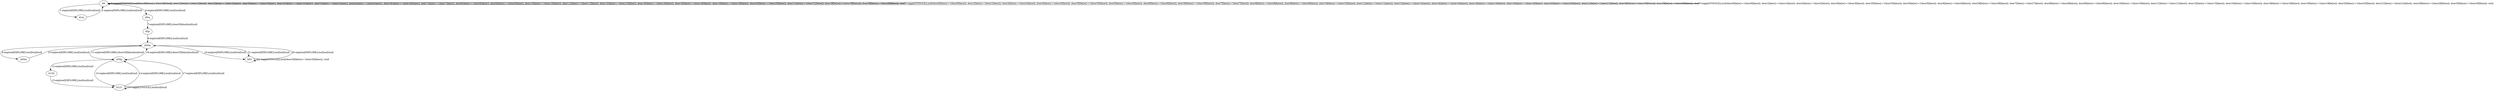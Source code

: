 # Total number of goals covered by this test: 4
# d35p --> b120
# b120 --> b121
# b121 --> d35p
# b121 --> b121

digraph g {
"b0" -> "d1m" [label = "1-explore[EXPLORE];/null/null/null"];
"d1m" -> "b0" [label = "2-explore[EXPLORE];/null/null/null"];
"b0" -> "b0" [label = "3-toggle[TOGGLE];/null/door0[false]:=!(door0[false]); door1[false]:=!(door1[false]); door2[false]:=!(door2[false]); door3[false]:=!(door3[false]); door35[false]:=!(door35[false]); door5[false]:=!(door5[false]); door6[false]:=!(door6[false]); door38[false]:=!(door38[false]); door7[false]:=!(door7[false]); door8[false]:=!(door8[false]); door9[false]:=!(door9[false]); door10[false]:=!(door10[false]); door11[false]:=!(door11[false]); door15[false]:=!(door15[false]); door16[false]:=!(door16[false]); door18[false]:=!(door18[false]); door19[false]:=!(door19[false]); door20[false]:=!(door20[false]); door21[false]:=!(door21[false]); door28[false]:=!(door28[false]); door29[false]:=!(door29[false]); /null"];
"b0" -> "b0" [label = "4-toggle[TOGGLE];/null/door0[false]:=!(door0[false]); door1[false]:=!(door1[false]); door2[false]:=!(door2[false]); door3[false]:=!(door3[false]); door35[false]:=!(door35[false]); door5[false]:=!(door5[false]); door6[false]:=!(door6[false]); door38[false]:=!(door38[false]); door7[false]:=!(door7[false]); door8[false]:=!(door8[false]); door9[false]:=!(door9[false]); door10[false]:=!(door10[false]); door11[false]:=!(door11[false]); door15[false]:=!(door15[false]); door16[false]:=!(door16[false]); door18[false]:=!(door18[false]); door19[false]:=!(door19[false]); door20[false]:=!(door20[false]); door21[false]:=!(door21[false]); door28[false]:=!(door28[false]); door29[false]:=!(door29[false]); /null"];
"b0" -> "b0" [label = "5-toggle[TOGGLE];/null/door0[false]:=!(door0[false]); door1[false]:=!(door1[false]); door2[false]:=!(door2[false]); door3[false]:=!(door3[false]); door35[false]:=!(door35[false]); door5[false]:=!(door5[false]); door6[false]:=!(door6[false]); door38[false]:=!(door38[false]); door7[false]:=!(door7[false]); door8[false]:=!(door8[false]); door9[false]:=!(door9[false]); door10[false]:=!(door10[false]); door11[false]:=!(door11[false]); door15[false]:=!(door15[false]); door16[false]:=!(door16[false]); door18[false]:=!(door18[false]); door19[false]:=!(door19[false]); door20[false]:=!(door20[false]); door21[false]:=!(door21[false]); door28[false]:=!(door28[false]); door29[false]:=!(door29[false]); /null"];
"b0" -> "d5m" [label = "6-explore[EXPLORE];/null/null/null"];
"d5m" -> "d5p" [label = "7-explore[EXPLORE];/door5[false]/null/null"];
"d5p" -> "d35m" [label = "8-explore[EXPLORE];/null/null/null"];
"d35m" -> "d20m" [label = "9-explore[EXPLORE];/null/null/null"];
"d20m" -> "d35m" [label = "10-explore[EXPLORE];/null/null/null"];
"d35m" -> "d35p" [label = "11-explore[EXPLORE];/door35[false]/null/null"];
"d35p" -> "b120" [label = "12-explore[EXPLORE];/null/null/null"];
"b120" -> "b121" [label = "13-explore[EXPLORE];/null/null/null"];
"b121" -> "d35p" [label = "14-explore[EXPLORE];/null/null/null"];
"d35p" -> "b121" [label = "15-explore[EXPLORE];/null/null/null"];
"b121" -> "b121" [label = "16-toggle[TOGGLE];/null/null/null"];
"b121" -> "d35p" [label = "17-explore[EXPLORE];/null/null/null"];
"d35p" -> "d35m" [label = "18-explore[EXPLORE];/door35[false]/null/null"];
"d35m" -> "b63" [label = "19-explore[EXPLORE];/null/null/null"];
"b63" -> "d35m" [label = "20-explore[EXPLORE];/null/null/null"];
"d35m" -> "b63" [label = "21-explore[EXPLORE];/null/null/null"];
"b63" -> "b63" [label = "22-toggle[TOGGLE];/null/door20[false]:=!(door20[false]); /null"];
}